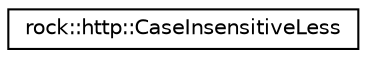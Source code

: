 digraph "类继承关系图"
{
 // LATEX_PDF_SIZE
  edge [fontname="Helvetica",fontsize="10",labelfontname="Helvetica",labelfontsize="10"];
  node [fontname="Helvetica",fontsize="10",shape=record];
  rankdir="LR";
  Node0 [label="rock::http::CaseInsensitiveLess",height=0.2,width=0.4,color="black", fillcolor="white", style="filled",URL="$structrock_1_1http_1_1CaseInsensitiveLess.html",tooltip="忽略大小写比较仿函数"];
}
